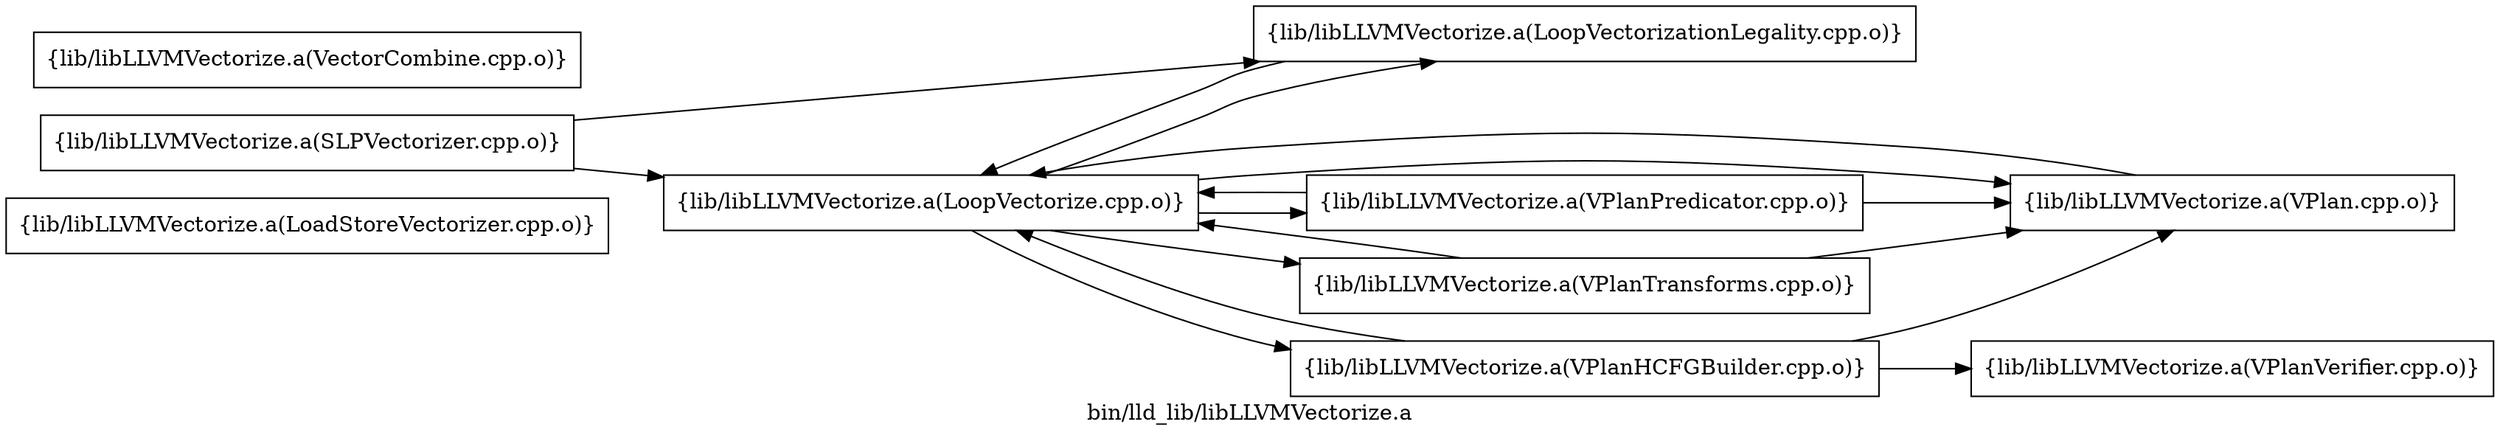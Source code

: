 digraph "bin/lld_lib/libLLVMVectorize.a" {
	label="bin/lld_lib/libLLVMVectorize.a";
	rankdir=LR;

	Node0x561a2e69d828 [shape=record,shape=box,group=0,label="{lib/libLLVMVectorize.a(LoadStoreVectorizer.cpp.o)}"];
	Node0x561a2e69d1e8 [shape=record,shape=box,group=0,label="{lib/libLLVMVectorize.a(LoopVectorize.cpp.o)}"];
	Node0x561a2e69d1e8 -> Node0x561a2e69cb58;
	Node0x561a2e69d1e8 -> Node0x561a2e690c68;
	Node0x561a2e69d1e8 -> Node0x561a2e68c988;
	Node0x561a2e69d1e8 -> Node0x561a2e68c488;
	Node0x561a2e69d1e8 -> Node0x561a2e68d108;
	Node0x561a2e68f3b8 [shape=record,shape=box,group=0,label="{lib/libLLVMVectorize.a(SLPVectorizer.cpp.o)}"];
	Node0x561a2e68f3b8 -> Node0x561a2e69d1e8;
	Node0x561a2e68f3b8 -> Node0x561a2e69cb58;
	Node0x561a2e68ff98 [shape=record,shape=box,group=0,label="{lib/libLLVMVectorize.a(VectorCombine.cpp.o)}"];
	Node0x561a2e69cb58 [shape=record,shape=box,group=0,label="{lib/libLLVMVectorize.a(LoopVectorizationLegality.cpp.o)}"];
	Node0x561a2e69cb58 -> Node0x561a2e69d1e8;
	Node0x561a2e690c68 [shape=record,shape=box,group=0,label="{lib/libLLVMVectorize.a(VPlan.cpp.o)}"];
	Node0x561a2e690c68 -> Node0x561a2e69d1e8;
	Node0x561a2e68c988 [shape=record,shape=box,group=0,label="{lib/libLLVMVectorize.a(VPlanHCFGBuilder.cpp.o)}"];
	Node0x561a2e68c988 -> Node0x561a2e69d1e8;
	Node0x561a2e68c988 -> Node0x561a2e690c68;
	Node0x561a2e68c988 -> Node0x561a2e68dd38;
	Node0x561a2e68c488 [shape=record,shape=box,group=0,label="{lib/libLLVMVectorize.a(VPlanPredicator.cpp.o)}"];
	Node0x561a2e68c488 -> Node0x561a2e69d1e8;
	Node0x561a2e68c488 -> Node0x561a2e690c68;
	Node0x561a2e68d108 [shape=record,shape=box,group=0,label="{lib/libLLVMVectorize.a(VPlanTransforms.cpp.o)}"];
	Node0x561a2e68d108 -> Node0x561a2e69d1e8;
	Node0x561a2e68d108 -> Node0x561a2e690c68;
	Node0x561a2e68dd38 [shape=record,shape=box,group=0,label="{lib/libLLVMVectorize.a(VPlanVerifier.cpp.o)}"];
}
